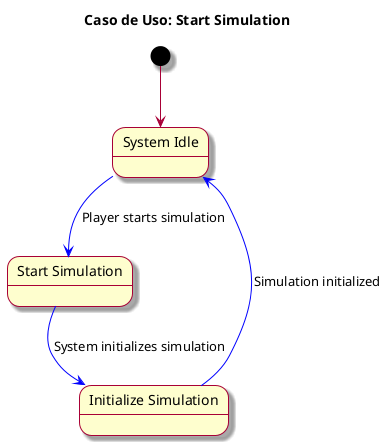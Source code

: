 @startuml
skin rose
title Caso de Uso: Start Simulation

state SYSTEM_IDLE as "System Idle"
state StartSimulation as "Start Simulation"
state InitializeSimulation as "Initialize Simulation"

[*] --> SYSTEM_IDLE
SYSTEM_IDLE -[#blue]-> StartSimulation : Player starts simulation
StartSimulation -[#blue]-> InitializeSimulation : System initializes simulation
InitializeSimulation -[#blue]-> SYSTEM_IDLE : Simulation initialized

@enduml
